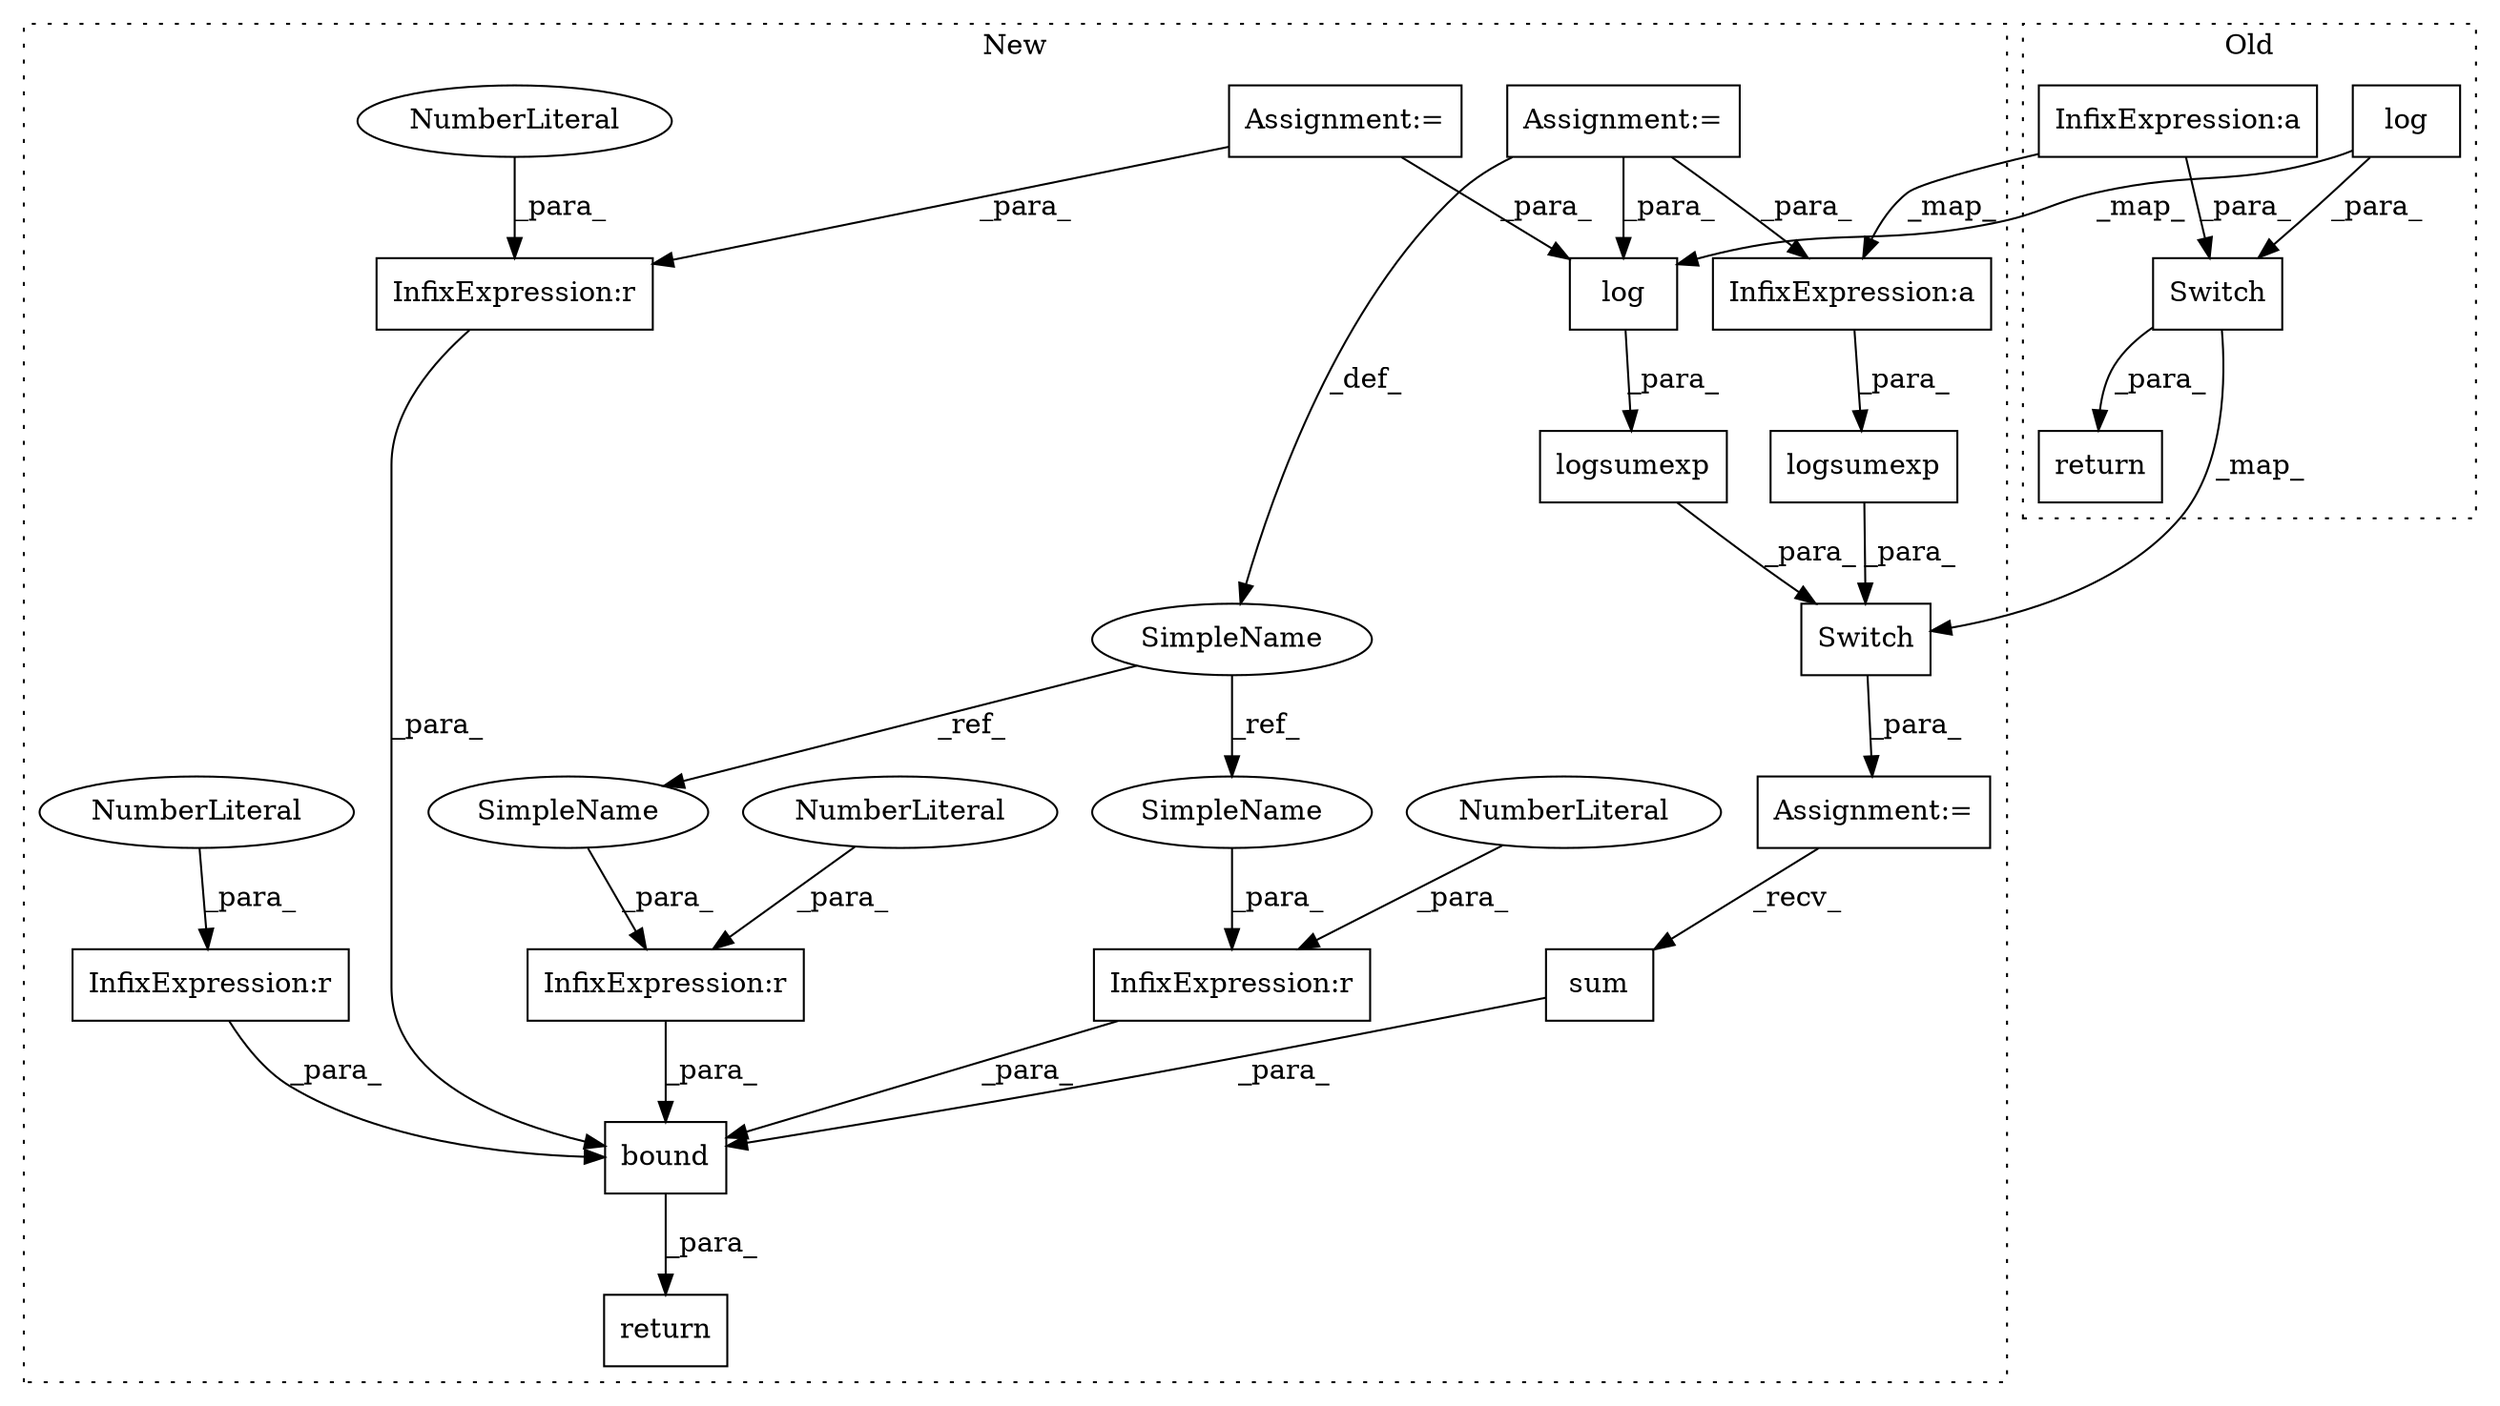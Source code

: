 digraph G {
subgraph cluster0 {
1 [label="return" a="41" s="17712" l="7" shape="box"];
9 [label="Switch" a="32" s="17733,17888" l="7,1" shape="box"];
18 [label="InfixExpression:a" a="27" s="17777" l="3" shape="box"];
20 [label="log" a="32" s="17815,17887" l="4,1" shape="box"];
label = "Old";
style="dotted";
}
subgraph cluster1 {
2 [label="bound" a="32" s="18187,18261" l="6,1" shape="box"];
3 [label="return" a="41" s="18180" l="7" shape="box"];
4 [label="Assignment:=" a="7" s="17955" l="1" shape="box"];
5 [label="Assignment:=" a="7" s="17971" l="1" shape="box"];
6 [label="InfixExpression:r" a="27" s="18242" l="4" shape="box"];
7 [label="NumberLiteral" a="34" s="18246" l="1" shape="ellipse"];
8 [label="Switch" a="32" s="18021,18173" l="7,1" shape="box"];
10 [label="InfixExpression:r" a="27" s="18231" l="4" shape="box"];
11 [label="InfixExpression:r" a="27" s="18256" l="4" shape="box"];
12 [label="logsumexp" a="32" s="18038,18093" l="10,1" shape="box"];
13 [label="NumberLiteral" a="34" s="18260" l="1" shape="ellipse"];
14 [label="logsumexp" a="32" s="18095,18172" l="10,1" shape="box"];
15 [label="InfixExpression:r" a="27" s="18209" l="4" shape="box"];
16 [label="NumberLiteral" a="34" s="18208" l="1" shape="ellipse"];
17 [label="NumberLiteral" a="34" s="18230" l="1" shape="ellipse"];
19 [label="InfixExpression:a" a="27" s="18070" l="3" shape="box"];
21 [label="log" a="32" s="18119,18171" l="4,1" shape="box"];
22 [label="sum" a="32" s="18202" l="5" shape="box"];
23 [label="SimpleName" a="42" s="17952" l="3" shape="ellipse"];
24 [label="Assignment:=" a="7" s="18006" l="1" shape="box"];
25 [label="SimpleName" a="42" s="18239" l="3" shape="ellipse"];
26 [label="SimpleName" a="42" s="18235" l="3" shape="ellipse"];
label = "New";
style="dotted";
}
2 -> 3 [label="_para_"];
4 -> 19 [label="_para_"];
4 -> 23 [label="_def_"];
4 -> 21 [label="_para_"];
5 -> 21 [label="_para_"];
5 -> 11 [label="_para_"];
6 -> 2 [label="_para_"];
7 -> 6 [label="_para_"];
8 -> 24 [label="_para_"];
9 -> 1 [label="_para_"];
9 -> 8 [label="_map_"];
10 -> 2 [label="_para_"];
11 -> 2 [label="_para_"];
12 -> 8 [label="_para_"];
13 -> 11 [label="_para_"];
14 -> 8 [label="_para_"];
15 -> 2 [label="_para_"];
16 -> 15 [label="_para_"];
17 -> 10 [label="_para_"];
18 -> 19 [label="_map_"];
18 -> 9 [label="_para_"];
19 -> 12 [label="_para_"];
20 -> 9 [label="_para_"];
20 -> 21 [label="_map_"];
21 -> 14 [label="_para_"];
22 -> 2 [label="_para_"];
23 -> 26 [label="_ref_"];
23 -> 25 [label="_ref_"];
24 -> 22 [label="_recv_"];
25 -> 6 [label="_para_"];
26 -> 10 [label="_para_"];
}